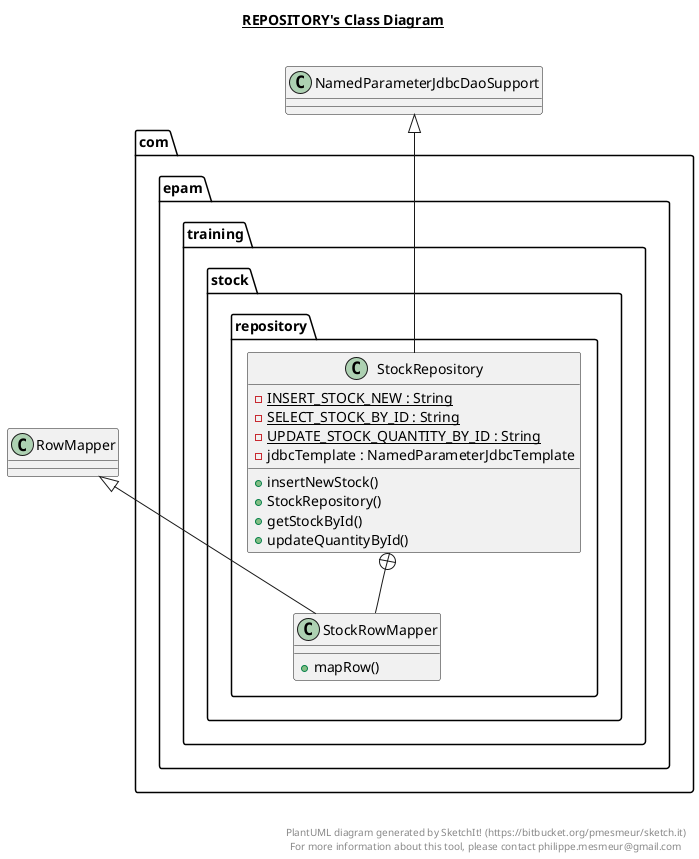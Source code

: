 @startuml

title __REPOSITORY's Class Diagram__\n

  package com.epam.training.stock {
    package com.epam.training.stock.repository {
      class StockRepository {
          {static} - INSERT_STOCK_NEW : String
          {static} - SELECT_STOCK_BY_ID : String
          {static} - UPDATE_STOCK_QUANTITY_BY_ID : String
          - jdbcTemplate : NamedParameterJdbcTemplate
          + insertNewStock()
          + StockRepository()
          + getStockById()
          + updateQuantityById()
      }
    }
  }
  

  package com.epam.training.stock {
    package com.epam.training.stock.repository {
      class StockRowMapper {
          + mapRow()
      }
    }
  }
  

  StockRepository -up-|> NamedParameterJdbcDaoSupport
  StockRepository +-down- StockRowMapper
  StockRowMapper -up-|> RowMapper


right footer


PlantUML diagram generated by SketchIt! (https://bitbucket.org/pmesmeur/sketch.it)
For more information about this tool, please contact philippe.mesmeur@gmail.com
endfooter

@enduml
